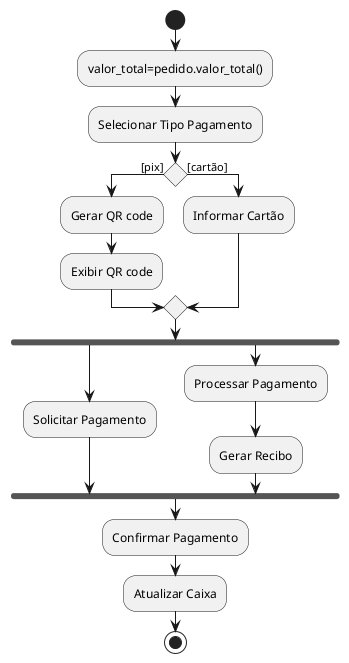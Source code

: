 @startuml

start
    :valor_total=pedido.valor_total();
    :Selecionar Tipo Pagamento;
    if () then ([pix])
        :Gerar QR code;
        :Exibir QR code;
    else ([cartão])
        :Informar Cartão;
    endif
    fork
        :Solicitar Pagamento;
    fork again
        :Processar Pagamento;
        :Gerar Recibo;
    endfork
    :Confirmar Pagamento;
    :Atualizar Caixa;
stop

@enduml
